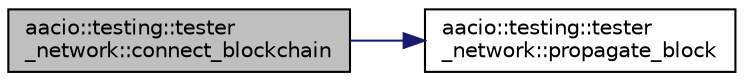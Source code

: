 digraph "aacio::testing::tester_network::connect_blockchain"
{
  edge [fontname="Helvetica",fontsize="10",labelfontname="Helvetica",labelfontsize="10"];
  node [fontname="Helvetica",fontsize="10",shape=record];
  rankdir="LR";
  Node0 [label="aacio::testing::tester\l_network::connect_blockchain",height=0.2,width=0.4,color="black", fillcolor="grey75", style="filled", fontcolor="black"];
  Node0 -> Node1 [color="midnightblue",fontsize="10",style="solid"];
  Node1 [label="aacio::testing::tester\l_network::propagate_block",height=0.2,width=0.4,color="black", fillcolor="white", style="filled",URL="$classaacio_1_1testing_1_1tester__network.html#a8d068f63852dc37eb30ae8fd9ce59550",tooltip="Send a block to all blockchains in this network. "];
}
